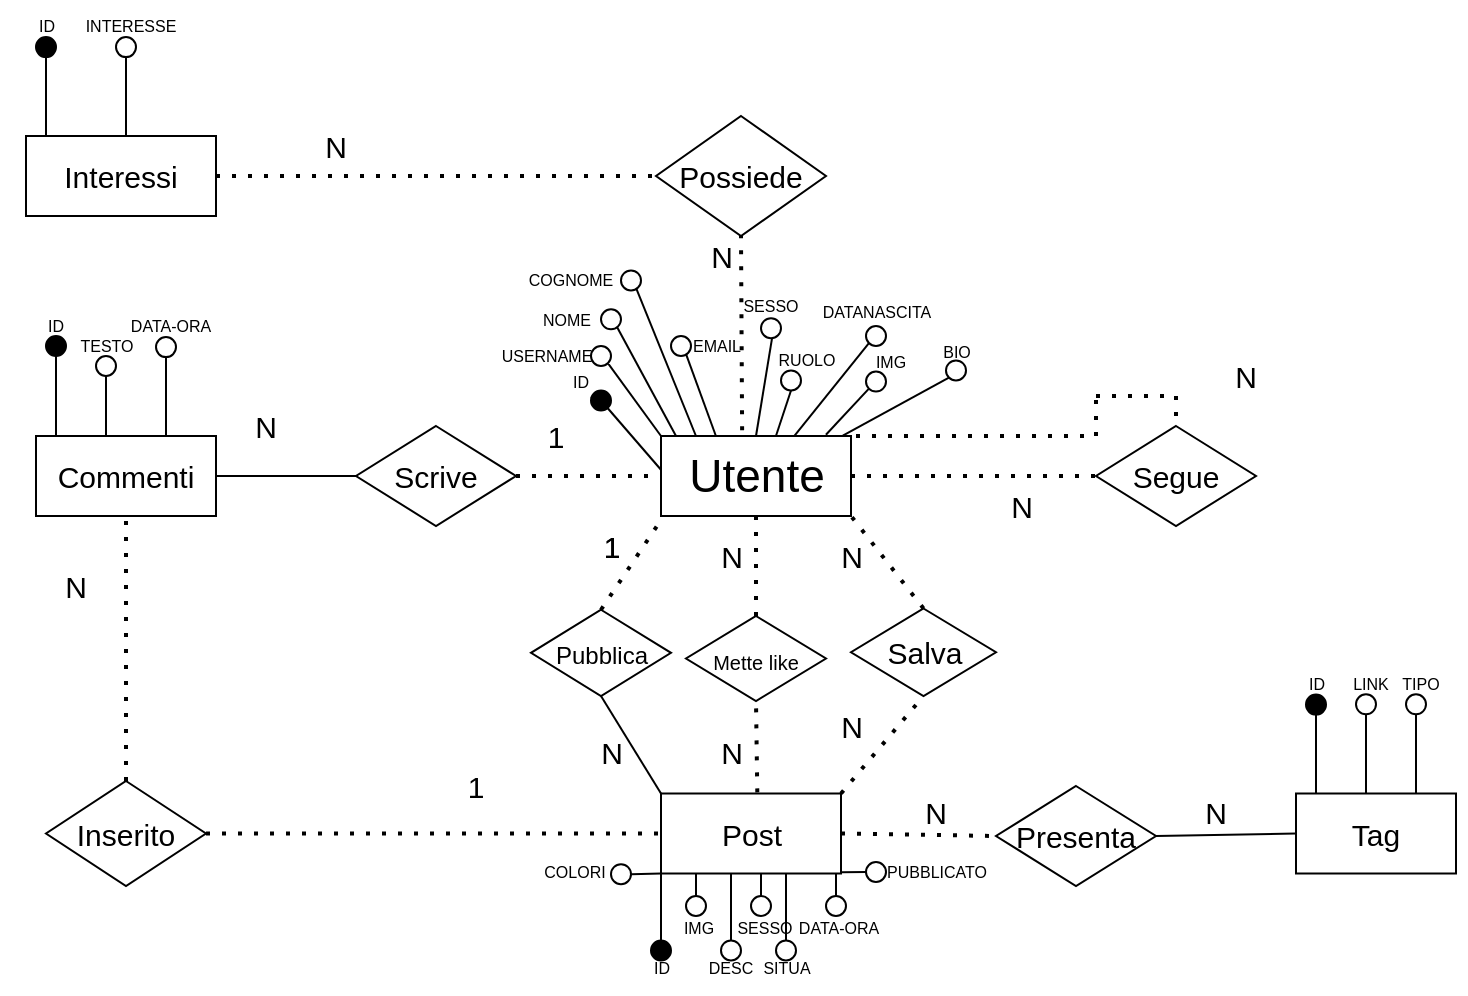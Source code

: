 <mxfile version="16.6.3" type="github">
  <diagram id="R2lEEEUBdFMjLlhIrx00" name="Page-1">
    <mxGraphModel dx="1185" dy="614" grid="1" gridSize="10" guides="1" tooltips="1" connect="1" arrows="1" fold="1" page="1" pageScale="1" pageWidth="850" pageHeight="1100" math="0" shadow="0" extFonts="Permanent Marker^https://fonts.googleapis.com/css?family=Permanent+Marker">
      <root>
        <mxCell id="0" />
        <mxCell id="1" parent="0" />
        <mxCell id="-ZdQK04RKXneTx7uQEHR-1" value="&lt;font style=&quot;font-size: 23px&quot;&gt;Utente&lt;/font&gt;" style="rounded=0;whiteSpace=wrap;html=1;" parent="1" vertex="1">
          <mxGeometry x="392.5" y="310" width="95" height="40" as="geometry" />
        </mxCell>
        <mxCell id="-ZdQK04RKXneTx7uQEHR-3" value="Post" style="rounded=0;whiteSpace=wrap;html=1;fontSize=15;" parent="1" vertex="1">
          <mxGeometry x="392.5" y="488.75" width="90" height="40" as="geometry" />
        </mxCell>
        <mxCell id="-ZdQK04RKXneTx7uQEHR-4" value="Tag" style="rounded=0;whiteSpace=wrap;html=1;fontSize=15;" parent="1" vertex="1">
          <mxGeometry x="710" y="488.75" width="80" height="40" as="geometry" />
        </mxCell>
        <mxCell id="-ZdQK04RKXneTx7uQEHR-5" value="Presenta" style="rhombus;whiteSpace=wrap;html=1;fontSize=15;" parent="1" vertex="1">
          <mxGeometry x="560" y="485" width="80" height="50" as="geometry" />
        </mxCell>
        <mxCell id="-ZdQK04RKXneTx7uQEHR-6" value="Segue" style="rhombus;whiteSpace=wrap;html=1;fontSize=15;" parent="1" vertex="1">
          <mxGeometry x="610" y="305" width="80" height="50" as="geometry" />
        </mxCell>
        <mxCell id="-ZdQK04RKXneTx7uQEHR-8" value="Inserito" style="rhombus;whiteSpace=wrap;html=1;fontSize=15;" parent="1" vertex="1">
          <mxGeometry x="85" y="482.5" width="80" height="52.5" as="geometry" />
        </mxCell>
        <mxCell id="-ZdQK04RKXneTx7uQEHR-9" value="Commenti" style="rounded=0;whiteSpace=wrap;html=1;fontSize=15;" parent="1" vertex="1">
          <mxGeometry x="80" y="310" width="90" height="40" as="geometry" />
        </mxCell>
        <mxCell id="-ZdQK04RKXneTx7uQEHR-10" value="Scrive" style="rhombus;whiteSpace=wrap;html=1;fontSize=15;" parent="1" vertex="1">
          <mxGeometry x="240" y="305" width="80" height="50" as="geometry" />
        </mxCell>
        <mxCell id="-ZdQK04RKXneTx7uQEHR-11" value="Interessi" style="rounded=0;whiteSpace=wrap;html=1;fontSize=15;" parent="1" vertex="1">
          <mxGeometry x="75" y="160" width="95" height="40" as="geometry" />
        </mxCell>
        <mxCell id="-ZdQK04RKXneTx7uQEHR-12" value="Possiede" style="rhombus;whiteSpace=wrap;html=1;fontSize=15;" parent="1" vertex="1">
          <mxGeometry x="390" y="150" width="85" height="60" as="geometry" />
        </mxCell>
        <mxCell id="-ZdQK04RKXneTx7uQEHR-14" value="" style="endArrow=none;dashed=1;html=1;dashPattern=1 3;strokeWidth=2;rounded=0;fontSize=15;entryX=0.5;entryY=1;entryDx=0;entryDy=0;exitX=0.427;exitY=-0.071;exitDx=0;exitDy=0;exitPerimeter=0;" parent="1" source="-ZdQK04RKXneTx7uQEHR-1" target="-ZdQK04RKXneTx7uQEHR-12" edge="1">
          <mxGeometry width="50" height="50" relative="1" as="geometry">
            <mxPoint x="410" y="280" as="sourcePoint" />
            <mxPoint x="460" y="230" as="targetPoint" />
          </mxGeometry>
        </mxCell>
        <mxCell id="-ZdQK04RKXneTx7uQEHR-15" value="" style="endArrow=none;dashed=1;html=1;dashPattern=1 3;strokeWidth=2;rounded=0;fontSize=15;entryX=0;entryY=0.5;entryDx=0;entryDy=0;exitX=1;exitY=0.5;exitDx=0;exitDy=0;" parent="1" source="-ZdQK04RKXneTx7uQEHR-11" target="-ZdQK04RKXneTx7uQEHR-12" edge="1">
          <mxGeometry width="50" height="50" relative="1" as="geometry">
            <mxPoint x="190" y="210" as="sourcePoint" />
            <mxPoint x="240" y="160" as="targetPoint" />
          </mxGeometry>
        </mxCell>
        <mxCell id="-ZdQK04RKXneTx7uQEHR-16" value="" style="endArrow=none;dashed=1;html=1;dashPattern=1 3;strokeWidth=2;rounded=0;fontSize=15;exitX=1;exitY=0.5;exitDx=0;exitDy=0;entryX=0;entryY=0.5;entryDx=0;entryDy=0;" parent="1" source="-ZdQK04RKXneTx7uQEHR-10" target="-ZdQK04RKXneTx7uQEHR-1" edge="1">
          <mxGeometry width="50" height="50" relative="1" as="geometry">
            <mxPoint x="340" y="360" as="sourcePoint" />
            <mxPoint x="390" y="310" as="targetPoint" />
          </mxGeometry>
        </mxCell>
        <mxCell id="-ZdQK04RKXneTx7uQEHR-17" value="" style="endArrow=none;dashed=1;html=1;dashPattern=1 3;strokeWidth=2;rounded=0;fontSize=15;entryX=0.5;entryY=1;entryDx=0;entryDy=0;exitX=0.5;exitY=0;exitDx=0;exitDy=0;" parent="1" source="-ZdQK04RKXneTx7uQEHR-8" target="-ZdQK04RKXneTx7uQEHR-9" edge="1">
          <mxGeometry width="50" height="50" relative="1" as="geometry">
            <mxPoint x="110" y="390" as="sourcePoint" />
            <mxPoint x="160" y="340" as="targetPoint" />
          </mxGeometry>
        </mxCell>
        <mxCell id="-ZdQK04RKXneTx7uQEHR-18" value="" style="endArrow=none;dashed=1;html=1;dashPattern=1 3;strokeWidth=2;rounded=0;fontSize=15;exitX=1;exitY=0.5;exitDx=0;exitDy=0;entryX=0;entryY=0.5;entryDx=0;entryDy=0;" parent="1" source="-ZdQK04RKXneTx7uQEHR-8" target="-ZdQK04RKXneTx7uQEHR-3" edge="1">
          <mxGeometry width="50" height="50" relative="1" as="geometry">
            <mxPoint x="190" y="540" as="sourcePoint" />
            <mxPoint x="240" y="490" as="targetPoint" />
          </mxGeometry>
        </mxCell>
        <mxCell id="-ZdQK04RKXneTx7uQEHR-19" value="" style="endArrow=none;dashed=1;html=1;dashPattern=1 3;strokeWidth=2;rounded=0;fontSize=15;exitX=1;exitY=0.5;exitDx=0;exitDy=0;entryX=0;entryY=0.5;entryDx=0;entryDy=0;" parent="1" source="-ZdQK04RKXneTx7uQEHR-3" target="-ZdQK04RKXneTx7uQEHR-5" edge="1">
          <mxGeometry width="50" height="50" relative="1" as="geometry">
            <mxPoint x="490" y="540" as="sourcePoint" />
            <mxPoint x="540" y="490" as="targetPoint" />
          </mxGeometry>
        </mxCell>
        <mxCell id="-ZdQK04RKXneTx7uQEHR-20" value="" style="endArrow=none;dashed=1;html=1;dashPattern=1 3;strokeWidth=2;rounded=0;fontSize=15;exitX=1;exitY=0.5;exitDx=0;exitDy=0;entryX=0;entryY=0.5;entryDx=0;entryDy=0;" parent="1" source="-ZdQK04RKXneTx7uQEHR-1" target="-ZdQK04RKXneTx7uQEHR-6" edge="1">
          <mxGeometry width="50" height="50" relative="1" as="geometry">
            <mxPoint x="480" y="370" as="sourcePoint" />
            <mxPoint x="530" y="320" as="targetPoint" />
          </mxGeometry>
        </mxCell>
        <mxCell id="-ZdQK04RKXneTx7uQEHR-21" value="" style="endArrow=none;dashed=1;html=1;dashPattern=1 3;strokeWidth=2;rounded=0;fontSize=15;entryX=0.5;entryY=0;entryDx=0;entryDy=0;" parent="1" target="-ZdQK04RKXneTx7uQEHR-6" edge="1">
          <mxGeometry width="50" height="50" relative="1" as="geometry">
            <mxPoint x="650" y="290" as="sourcePoint" />
            <mxPoint x="610" y="270" as="targetPoint" />
          </mxGeometry>
        </mxCell>
        <mxCell id="-ZdQK04RKXneTx7uQEHR-24" value="" style="endArrow=none;html=1;rounded=0;fontSize=15;exitX=1;exitY=0.5;exitDx=0;exitDy=0;entryX=0;entryY=0.5;entryDx=0;entryDy=0;" parent="1" source="-ZdQK04RKXneTx7uQEHR-5" target="-ZdQK04RKXneTx7uQEHR-4" edge="1">
          <mxGeometry width="50" height="50" relative="1" as="geometry">
            <mxPoint x="660" y="540" as="sourcePoint" />
            <mxPoint x="710" y="490" as="targetPoint" />
          </mxGeometry>
        </mxCell>
        <mxCell id="-ZdQK04RKXneTx7uQEHR-25" value="" style="endArrow=none;html=1;rounded=0;fontSize=15;exitX=1;exitY=0.5;exitDx=0;exitDy=0;entryX=0;entryY=0.5;entryDx=0;entryDy=0;" parent="1" source="-ZdQK04RKXneTx7uQEHR-9" target="-ZdQK04RKXneTx7uQEHR-10" edge="1">
          <mxGeometry width="50" height="50" relative="1" as="geometry">
            <mxPoint x="180" y="350" as="sourcePoint" />
            <mxPoint x="230" y="300" as="targetPoint" />
          </mxGeometry>
        </mxCell>
        <mxCell id="-ZdQK04RKXneTx7uQEHR-26" value="" style="endArrow=none;html=1;rounded=0;fontSize=15;entryX=0.5;entryY=1;entryDx=0;entryDy=0;exitX=0;exitY=0;exitDx=0;exitDy=0;" parent="1" source="-ZdQK04RKXneTx7uQEHR-3" target="-ZdQK04RKXneTx7uQEHR-60" edge="1">
          <mxGeometry width="50" height="50" relative="1" as="geometry">
            <mxPoint x="400" y="485" as="sourcePoint" />
            <mxPoint x="363.75" y="435" as="targetPoint" />
          </mxGeometry>
        </mxCell>
        <mxCell id="-ZdQK04RKXneTx7uQEHR-27" value="" style="endArrow=none;dashed=1;html=1;dashPattern=1 3;strokeWidth=2;rounded=0;fontSize=15;entryX=0.933;entryY=0.019;entryDx=0;entryDy=0;exitX=0.5;exitY=0;exitDx=0;exitDy=0;entryPerimeter=0;" parent="1" source="-ZdQK04RKXneTx7uQEHR-60" target="-ZdQK04RKXneTx7uQEHR-43" edge="1">
          <mxGeometry width="50" height="50" relative="1" as="geometry">
            <mxPoint x="363.75" y="400" as="sourcePoint" />
            <mxPoint x="400" y="345" as="targetPoint" />
          </mxGeometry>
        </mxCell>
        <mxCell id="-ZdQK04RKXneTx7uQEHR-29" value="N" style="text;html=1;strokeColor=none;fillColor=none;align=center;verticalAlign=middle;whiteSpace=wrap;rounded=0;fontSize=15;" parent="1" vertex="1">
          <mxGeometry x="640" y="482.5" width="60" height="30" as="geometry" />
        </mxCell>
        <mxCell id="-ZdQK04RKXneTx7uQEHR-30" value="N" style="text;html=1;strokeColor=none;fillColor=none;align=center;verticalAlign=middle;whiteSpace=wrap;rounded=0;fontSize=15;" parent="1" vertex="1">
          <mxGeometry x="500" y="482.5" width="60" height="30" as="geometry" />
        </mxCell>
        <mxCell id="-ZdQK04RKXneTx7uQEHR-31" value="N" style="text;html=1;strokeColor=none;fillColor=none;align=center;verticalAlign=middle;whiteSpace=wrap;rounded=0;fontSize=15;" parent="1" vertex="1">
          <mxGeometry x="70" y="370" width="60" height="30" as="geometry" />
        </mxCell>
        <mxCell id="-ZdQK04RKXneTx7uQEHR-32" value="N" style="text;html=1;strokeColor=none;fillColor=none;align=center;verticalAlign=middle;whiteSpace=wrap;rounded=0;fontSize=15;" parent="1" vertex="1">
          <mxGeometry x="165" y="290" width="60" height="30" as="geometry" />
        </mxCell>
        <mxCell id="-ZdQK04RKXneTx7uQEHR-33" value="N" style="text;html=1;strokeColor=none;fillColor=none;align=center;verticalAlign=middle;whiteSpace=wrap;rounded=0;fontSize=15;" parent="1" vertex="1">
          <mxGeometry x="670" y="270" width="30" height="20" as="geometry" />
        </mxCell>
        <mxCell id="-ZdQK04RKXneTx7uQEHR-34" value="N" style="text;html=1;strokeColor=none;fillColor=none;align=center;verticalAlign=middle;whiteSpace=wrap;rounded=0;fontSize=15;" parent="1" vertex="1">
          <mxGeometry x="542.5" y="330" width="60" height="30" as="geometry" />
        </mxCell>
        <mxCell id="-ZdQK04RKXneTx7uQEHR-35" value="N" style="text;html=1;strokeColor=none;fillColor=none;align=center;verticalAlign=middle;whiteSpace=wrap;rounded=0;fontSize=15;" parent="1" vertex="1">
          <mxGeometry x="200" y="150" width="60" height="30" as="geometry" />
        </mxCell>
        <mxCell id="mq_uLxNyH3rLChRBQ6Im-99" value="" style="edgeStyle=orthogonalEdgeStyle;rounded=0;orthogonalLoop=1;jettySize=auto;html=1;fontSize=8;strokeColor=#FFFFFF;" edge="1" parent="1" source="-ZdQK04RKXneTx7uQEHR-36" target="mq_uLxNyH3rLChRBQ6Im-96">
          <mxGeometry relative="1" as="geometry" />
        </mxCell>
        <mxCell id="-ZdQK04RKXneTx7uQEHR-36" value="N" style="text;html=1;strokeColor=none;fillColor=none;align=center;verticalAlign=middle;whiteSpace=wrap;rounded=0;fontSize=15;" parent="1" vertex="1">
          <mxGeometry x="407.5" y="210" width="30" height="20" as="geometry" />
        </mxCell>
        <mxCell id="-ZdQK04RKXneTx7uQEHR-37" value="1" style="text;html=1;strokeColor=none;fillColor=none;align=center;verticalAlign=middle;whiteSpace=wrap;rounded=0;fontSize=15;" parent="1" vertex="1">
          <mxGeometry x="330" y="300" width="20" height="20" as="geometry" />
        </mxCell>
        <mxCell id="-ZdQK04RKXneTx7uQEHR-38" value="1" style="text;html=1;strokeColor=none;fillColor=none;align=center;verticalAlign=middle;whiteSpace=wrap;rounded=0;fontSize=15;" parent="1" vertex="1">
          <mxGeometry x="270" y="470" width="60" height="30" as="geometry" />
        </mxCell>
        <mxCell id="-ZdQK04RKXneTx7uQEHR-39" value="1" style="text;html=1;strokeColor=none;fillColor=none;align=center;verticalAlign=middle;whiteSpace=wrap;rounded=0;fontSize=15;" parent="1" vertex="1">
          <mxGeometry x="337.5" y="350" width="60" height="30" as="geometry" />
        </mxCell>
        <mxCell id="-ZdQK04RKXneTx7uQEHR-40" value="N" style="text;html=1;strokeColor=none;fillColor=none;align=center;verticalAlign=middle;whiteSpace=wrap;rounded=0;fontSize=15;" parent="1" vertex="1">
          <mxGeometry x="337.5" y="452.5" width="60" height="30" as="geometry" />
        </mxCell>
        <mxCell id="-ZdQK04RKXneTx7uQEHR-43" value="1" style="text;html=1;strokeColor=none;fillColor=none;align=center;verticalAlign=middle;whiteSpace=wrap;rounded=0;fontSize=15;" parent="1" vertex="1">
          <mxGeometry x="337.5" y="350" width="60" height="30" as="geometry" />
        </mxCell>
        <mxCell id="-ZdQK04RKXneTx7uQEHR-46" value="" style="endArrow=none;dashed=1;html=1;dashPattern=1 3;strokeWidth=2;rounded=0;fontSize=9;exitX=0.5;exitY=0;exitDx=0;exitDy=0;" parent="1" source="-ZdQK04RKXneTx7uQEHR-57" edge="1">
          <mxGeometry width="50" height="50" relative="1" as="geometry">
            <mxPoint x="438.125" y="400" as="sourcePoint" />
            <mxPoint x="440" y="350" as="targetPoint" />
          </mxGeometry>
        </mxCell>
        <mxCell id="-ZdQK04RKXneTx7uQEHR-49" value="" style="endArrow=none;dashed=1;html=1;dashPattern=1 3;strokeWidth=2;rounded=0;fontSize=9;entryX=1;entryY=1;entryDx=0;entryDy=0;exitX=0.5;exitY=0;exitDx=0;exitDy=0;" parent="1" source="-ZdQK04RKXneTx7uQEHR-58" target="-ZdQK04RKXneTx7uQEHR-1" edge="1">
          <mxGeometry width="50" height="50" relative="1" as="geometry">
            <mxPoint x="521.25" y="400" as="sourcePoint" />
            <mxPoint x="540" y="350" as="targetPoint" />
          </mxGeometry>
        </mxCell>
        <mxCell id="-ZdQK04RKXneTx7uQEHR-51" value="" style="endArrow=none;dashed=1;html=1;dashPattern=1 3;strokeWidth=2;rounded=0;fontSize=9;entryX=0.5;entryY=1;entryDx=0;entryDy=0;exitX=0.535;exitY=-0.014;exitDx=0;exitDy=0;exitPerimeter=0;" parent="1" source="-ZdQK04RKXneTx7uQEHR-3" target="-ZdQK04RKXneTx7uQEHR-57" edge="1">
          <mxGeometry width="50" height="50" relative="1" as="geometry">
            <mxPoint x="410" y="490" as="sourcePoint" />
            <mxPoint x="438.125" y="435" as="targetPoint" />
          </mxGeometry>
        </mxCell>
        <mxCell id="-ZdQK04RKXneTx7uQEHR-52" value="" style="endArrow=none;dashed=1;html=1;dashPattern=1 3;strokeWidth=2;rounded=0;fontSize=9;entryX=0.5;entryY=1;entryDx=0;entryDy=0;exitX=1;exitY=0;exitDx=0;exitDy=0;" parent="1" source="-ZdQK04RKXneTx7uQEHR-3" target="-ZdQK04RKXneTx7uQEHR-58" edge="1">
          <mxGeometry width="50" height="50" relative="1" as="geometry">
            <mxPoint x="490" y="490" as="sourcePoint" />
            <mxPoint x="521.25" y="435" as="targetPoint" />
          </mxGeometry>
        </mxCell>
        <mxCell id="-ZdQK04RKXneTx7uQEHR-53" value="N" style="text;html=1;strokeColor=none;fillColor=none;align=center;verticalAlign=middle;whiteSpace=wrap;rounded=0;fontSize=15;" parent="1" vertex="1">
          <mxGeometry x="397.5" y="452.5" width="60" height="30" as="geometry" />
        </mxCell>
        <mxCell id="-ZdQK04RKXneTx7uQEHR-54" value="N" style="text;html=1;strokeColor=none;fillColor=none;align=center;verticalAlign=middle;whiteSpace=wrap;rounded=0;fontSize=15;" parent="1" vertex="1">
          <mxGeometry x="457.5" y="440" width="60" height="30" as="geometry" />
        </mxCell>
        <mxCell id="-ZdQK04RKXneTx7uQEHR-55" value="N" style="text;html=1;strokeColor=none;fillColor=none;align=center;verticalAlign=middle;whiteSpace=wrap;rounded=0;fontSize=15;" parent="1" vertex="1">
          <mxGeometry x="397.5" y="355" width="60" height="30" as="geometry" />
        </mxCell>
        <mxCell id="-ZdQK04RKXneTx7uQEHR-56" value="N" style="text;html=1;strokeColor=none;fillColor=none;align=center;verticalAlign=middle;whiteSpace=wrap;rounded=0;fontSize=15;" parent="1" vertex="1">
          <mxGeometry x="457.5" y="355" width="60" height="30" as="geometry" />
        </mxCell>
        <mxCell id="-ZdQK04RKXneTx7uQEHR-57" value="&lt;font style=&quot;font-size: 10px&quot;&gt;Mette like&lt;/font&gt;" style="rhombus;whiteSpace=wrap;html=1;fontSize=15;" parent="1" vertex="1">
          <mxGeometry x="405" y="400" width="70" height="42.5" as="geometry" />
        </mxCell>
        <mxCell id="-ZdQK04RKXneTx7uQEHR-58" value="Salva" style="rhombus;whiteSpace=wrap;html=1;fontSize=15;" parent="1" vertex="1">
          <mxGeometry x="487.5" y="396.25" width="72.5" height="43.75" as="geometry" />
        </mxCell>
        <mxCell id="-ZdQK04RKXneTx7uQEHR-60" value="&lt;font style=&quot;font-size: 12px&quot;&gt;Pubblica&lt;/font&gt;" style="rhombus;whiteSpace=wrap;html=1;fontSize=15;" parent="1" vertex="1">
          <mxGeometry x="327.5" y="396.87" width="70" height="43.13" as="geometry" />
        </mxCell>
        <mxCell id="mq_uLxNyH3rLChRBQ6Im-3" value="" style="endArrow=none;html=1;rounded=0;exitX=0.111;exitY=-0.014;exitDx=0;exitDy=0;exitPerimeter=0;entryX=0.5;entryY=1;entryDx=0;entryDy=0;" edge="1" parent="1" source="-ZdQK04RKXneTx7uQEHR-9" target="mq_uLxNyH3rLChRBQ6Im-5">
          <mxGeometry width="50" height="50" relative="1" as="geometry">
            <mxPoint x="80" y="320" as="sourcePoint" />
            <mxPoint x="92" y="270" as="targetPoint" />
          </mxGeometry>
        </mxCell>
        <mxCell id="mq_uLxNyH3rLChRBQ6Im-5" value="" style="ellipse;whiteSpace=wrap;html=1;aspect=fixed;fillColor=#000000;" vertex="1" parent="1">
          <mxGeometry x="85" y="260" width="10" height="10" as="geometry" />
        </mxCell>
        <mxCell id="mq_uLxNyH3rLChRBQ6Im-6" value="ID" style="text;html=1;strokeColor=none;fillColor=none;align=center;verticalAlign=middle;whiteSpace=wrap;rounded=0;fontSize=8;" vertex="1" parent="1">
          <mxGeometry x="75" y="245" width="30" height="20" as="geometry" />
        </mxCell>
        <mxCell id="mq_uLxNyH3rLChRBQ6Im-9" value="" style="endArrow=none;html=1;rounded=0;exitX=0.111;exitY=-0.014;exitDx=0;exitDy=0;exitPerimeter=0;" edge="1" parent="1">
          <mxGeometry width="50" height="50" relative="1" as="geometry">
            <mxPoint x="114.99" y="310.0" as="sourcePoint" />
            <mxPoint x="115" y="280" as="targetPoint" />
          </mxGeometry>
        </mxCell>
        <mxCell id="mq_uLxNyH3rLChRBQ6Im-11" value="TESTO" style="text;html=1;strokeColor=none;fillColor=none;align=center;verticalAlign=middle;whiteSpace=wrap;rounded=0;fontSize=8;" vertex="1" parent="1">
          <mxGeometry x="92.5" y="252.78" width="45" height="24.44" as="geometry" />
        </mxCell>
        <mxCell id="mq_uLxNyH3rLChRBQ6Im-12" value="" style="endArrow=none;html=1;rounded=0;exitX=0.111;exitY=-0.014;exitDx=0;exitDy=0;exitPerimeter=0;entryX=0.5;entryY=1;entryDx=0;entryDy=0;" edge="1" parent="1" target="mq_uLxNyH3rLChRBQ6Im-13">
          <mxGeometry width="50" height="50" relative="1" as="geometry">
            <mxPoint x="144.99" y="310.0" as="sourcePoint" />
            <mxPoint x="147" y="270.56" as="targetPoint" />
          </mxGeometry>
        </mxCell>
        <mxCell id="mq_uLxNyH3rLChRBQ6Im-13" value="" style="ellipse;whiteSpace=wrap;html=1;aspect=fixed;fillColor=#FFFFFF;" vertex="1" parent="1">
          <mxGeometry x="140" y="260.56" width="10" height="10" as="geometry" />
        </mxCell>
        <mxCell id="mq_uLxNyH3rLChRBQ6Im-14" value="DATA-ORA" style="text;html=1;strokeColor=none;fillColor=none;align=center;verticalAlign=middle;whiteSpace=wrap;rounded=0;fontSize=8;" vertex="1" parent="1">
          <mxGeometry x="125" y="242.78" width="45" height="24.44" as="geometry" />
        </mxCell>
        <mxCell id="mq_uLxNyH3rLChRBQ6Im-16" value="" style="ellipse;whiteSpace=wrap;html=1;aspect=fixed;fillColor=#FFFFFF;" vertex="1" parent="1">
          <mxGeometry x="110" y="270" width="10" height="10" as="geometry" />
        </mxCell>
        <mxCell id="mq_uLxNyH3rLChRBQ6Im-20" value="" style="endArrow=none;html=1;rounded=0;exitX=0.111;exitY=-0.014;exitDx=0;exitDy=0;exitPerimeter=0;entryX=0.5;entryY=1;entryDx=0;entryDy=0;" edge="1" parent="1" target="mq_uLxNyH3rLChRBQ6Im-21">
          <mxGeometry width="50" height="50" relative="1" as="geometry">
            <mxPoint x="84.99" y="160.0" as="sourcePoint" />
            <mxPoint x="87" y="120.56" as="targetPoint" />
          </mxGeometry>
        </mxCell>
        <mxCell id="mq_uLxNyH3rLChRBQ6Im-21" value="" style="ellipse;whiteSpace=wrap;html=1;aspect=fixed;fillColor=#000000;" vertex="1" parent="1">
          <mxGeometry x="80" y="110.56" width="10" height="10" as="geometry" />
        </mxCell>
        <mxCell id="mq_uLxNyH3rLChRBQ6Im-22" value="ID" style="text;html=1;strokeColor=none;fillColor=none;align=center;verticalAlign=middle;whiteSpace=wrap;rounded=0;fontSize=8;" vertex="1" parent="1">
          <mxGeometry x="62.5" y="92.78" width="45" height="24.44" as="geometry" />
        </mxCell>
        <mxCell id="mq_uLxNyH3rLChRBQ6Im-23" value="" style="endArrow=none;html=1;rounded=0;exitX=0.111;exitY=-0.014;exitDx=0;exitDy=0;exitPerimeter=0;entryX=0.5;entryY=1;entryDx=0;entryDy=0;" edge="1" parent="1" target="mq_uLxNyH3rLChRBQ6Im-24">
          <mxGeometry width="50" height="50" relative="1" as="geometry">
            <mxPoint x="124.99" y="160.0" as="sourcePoint" />
            <mxPoint x="127" y="120.56" as="targetPoint" />
          </mxGeometry>
        </mxCell>
        <mxCell id="mq_uLxNyH3rLChRBQ6Im-24" value="" style="ellipse;whiteSpace=wrap;html=1;aspect=fixed;fillColor=#FFFFFF;" vertex="1" parent="1">
          <mxGeometry x="120" y="110.56" width="10" height="10" as="geometry" />
        </mxCell>
        <mxCell id="mq_uLxNyH3rLChRBQ6Im-25" value="INTERESSE" style="text;html=1;strokeColor=none;fillColor=none;align=center;verticalAlign=middle;whiteSpace=wrap;rounded=0;fontSize=8;" vertex="1" parent="1">
          <mxGeometry x="105" y="92.78" width="45" height="24.44" as="geometry" />
        </mxCell>
        <mxCell id="mq_uLxNyH3rLChRBQ6Im-29" value="" style="endArrow=none;html=1;rounded=0;exitX=0.111;exitY=-0.014;exitDx=0;exitDy=0;exitPerimeter=0;entryX=0.5;entryY=1;entryDx=0;entryDy=0;" edge="1" parent="1" target="mq_uLxNyH3rLChRBQ6Im-30">
          <mxGeometry width="50" height="50" relative="1" as="geometry">
            <mxPoint x="719.99" y="488.75" as="sourcePoint" />
            <mxPoint x="722" y="449.31" as="targetPoint" />
          </mxGeometry>
        </mxCell>
        <mxCell id="mq_uLxNyH3rLChRBQ6Im-30" value="" style="ellipse;whiteSpace=wrap;html=1;aspect=fixed;fillColor=#000000;" vertex="1" parent="1">
          <mxGeometry x="715" y="439.31" width="10" height="10" as="geometry" />
        </mxCell>
        <mxCell id="mq_uLxNyH3rLChRBQ6Im-31" value="ID" style="text;html=1;strokeColor=none;fillColor=none;align=center;verticalAlign=middle;whiteSpace=wrap;rounded=0;fontSize=8;" vertex="1" parent="1">
          <mxGeometry x="697.5" y="421.53" width="45" height="24.44" as="geometry" />
        </mxCell>
        <mxCell id="mq_uLxNyH3rLChRBQ6Im-32" value="" style="endArrow=none;html=1;rounded=0;exitX=0.111;exitY=-0.014;exitDx=0;exitDy=0;exitPerimeter=0;entryX=0.5;entryY=1;entryDx=0;entryDy=0;" edge="1" parent="1" target="mq_uLxNyH3rLChRBQ6Im-33">
          <mxGeometry width="50" height="50" relative="1" as="geometry">
            <mxPoint x="744.99" y="488.61" as="sourcePoint" />
            <mxPoint x="747" y="449.17" as="targetPoint" />
          </mxGeometry>
        </mxCell>
        <mxCell id="mq_uLxNyH3rLChRBQ6Im-33" value="" style="ellipse;whiteSpace=wrap;html=1;aspect=fixed;fillColor=#FFFFFF;" vertex="1" parent="1">
          <mxGeometry x="740" y="439.17" width="10" height="10" as="geometry" />
        </mxCell>
        <mxCell id="mq_uLxNyH3rLChRBQ6Im-34" value="LINK" style="text;html=1;strokeColor=none;fillColor=none;align=center;verticalAlign=middle;whiteSpace=wrap;rounded=0;fontSize=8;" vertex="1" parent="1">
          <mxGeometry x="725" y="421.39" width="45" height="24.44" as="geometry" />
        </mxCell>
        <mxCell id="mq_uLxNyH3rLChRBQ6Im-35" value="" style="endArrow=none;html=1;rounded=0;exitX=0.111;exitY=-0.014;exitDx=0;exitDy=0;exitPerimeter=0;entryX=0.5;entryY=1;entryDx=0;entryDy=0;" edge="1" parent="1" target="mq_uLxNyH3rLChRBQ6Im-36">
          <mxGeometry width="50" height="50" relative="1" as="geometry">
            <mxPoint x="769.99" y="488.61" as="sourcePoint" />
            <mxPoint x="772" y="449.17" as="targetPoint" />
          </mxGeometry>
        </mxCell>
        <mxCell id="mq_uLxNyH3rLChRBQ6Im-36" value="" style="ellipse;whiteSpace=wrap;html=1;aspect=fixed;fillColor=#FFFFFF;" vertex="1" parent="1">
          <mxGeometry x="765" y="439.17" width="10" height="10" as="geometry" />
        </mxCell>
        <mxCell id="mq_uLxNyH3rLChRBQ6Im-37" value="TIPO" style="text;html=1;strokeColor=none;fillColor=none;align=center;verticalAlign=middle;whiteSpace=wrap;rounded=0;fontSize=8;" vertex="1" parent="1">
          <mxGeometry x="750" y="421.39" width="45" height="24.44" as="geometry" />
        </mxCell>
        <mxCell id="mq_uLxNyH3rLChRBQ6Im-38" value="" style="endArrow=none;html=1;rounded=0;exitX=0.111;exitY=-0.014;exitDx=0;exitDy=0;exitPerimeter=0;entryX=0.5;entryY=1;entryDx=0;entryDy=0;" edge="1" parent="1">
          <mxGeometry width="50" height="50" relative="1" as="geometry">
            <mxPoint x="392.49" y="568.19" as="sourcePoint" />
            <mxPoint x="392.5" y="528.75" as="targetPoint" />
          </mxGeometry>
        </mxCell>
        <mxCell id="mq_uLxNyH3rLChRBQ6Im-40" value="ID" style="text;html=1;strokeColor=none;fillColor=none;align=center;verticalAlign=middle;whiteSpace=wrap;rounded=0;fontSize=8;" vertex="1" parent="1">
          <mxGeometry x="367.5" y="572.22" width="50" height="7.78" as="geometry" />
        </mxCell>
        <mxCell id="mq_uLxNyH3rLChRBQ6Im-41" value="" style="ellipse;whiteSpace=wrap;html=1;aspect=fixed;fillColor=#000000;" vertex="1" parent="1">
          <mxGeometry x="387.5" y="562.22" width="10" height="10" as="geometry" />
        </mxCell>
        <mxCell id="mq_uLxNyH3rLChRBQ6Im-48" value="" style="endArrow=none;html=1;rounded=0;entryX=0.5;entryY=1;entryDx=0;entryDy=0;" edge="1" parent="1">
          <mxGeometry width="50" height="50" relative="1" as="geometry">
            <mxPoint x="410" y="540" as="sourcePoint" />
            <mxPoint x="410" y="528.75" as="targetPoint" />
          </mxGeometry>
        </mxCell>
        <mxCell id="mq_uLxNyH3rLChRBQ6Im-49" value="IMG" style="text;html=1;strokeColor=none;fillColor=none;align=center;verticalAlign=middle;whiteSpace=wrap;rounded=0;fontSize=8;" vertex="1" parent="1">
          <mxGeometry x="390" y="550" width="42.5" height="12.22" as="geometry" />
        </mxCell>
        <mxCell id="mq_uLxNyH3rLChRBQ6Im-50" value="" style="ellipse;whiteSpace=wrap;html=1;aspect=fixed;fillColor=#FFFFFF;" vertex="1" parent="1">
          <mxGeometry x="405" y="540" width="10" height="10" as="geometry" />
        </mxCell>
        <mxCell id="mq_uLxNyH3rLChRBQ6Im-51" value="" style="endArrow=none;html=1;rounded=0;exitX=0.111;exitY=-0.014;exitDx=0;exitDy=0;exitPerimeter=0;entryX=0.5;entryY=1;entryDx=0;entryDy=0;" edge="1" parent="1">
          <mxGeometry width="50" height="50" relative="1" as="geometry">
            <mxPoint x="427.49" y="568.19" as="sourcePoint" />
            <mxPoint x="427.5" y="528.75" as="targetPoint" />
          </mxGeometry>
        </mxCell>
        <mxCell id="mq_uLxNyH3rLChRBQ6Im-52" value="DESC" style="text;html=1;strokeColor=none;fillColor=none;align=center;verticalAlign=middle;whiteSpace=wrap;rounded=0;fontSize=8;" vertex="1" parent="1">
          <mxGeometry x="405" y="563.89" width="45" height="24.44" as="geometry" />
        </mxCell>
        <mxCell id="mq_uLxNyH3rLChRBQ6Im-53" value="" style="ellipse;whiteSpace=wrap;html=1;aspect=fixed;fillColor=#FFFFFF;" vertex="1" parent="1">
          <mxGeometry x="422.5" y="562.22" width="10" height="10" as="geometry" />
        </mxCell>
        <mxCell id="mq_uLxNyH3rLChRBQ6Im-62" value="" style="endArrow=none;html=1;rounded=0;entryX=0.5;entryY=1;entryDx=0;entryDy=0;" edge="1" parent="1">
          <mxGeometry width="50" height="50" relative="1" as="geometry">
            <mxPoint x="442.5" y="540" as="sourcePoint" />
            <mxPoint x="442.5" y="528.75" as="targetPoint" />
          </mxGeometry>
        </mxCell>
        <mxCell id="mq_uLxNyH3rLChRBQ6Im-63" value="SESSO" style="text;html=1;strokeColor=none;fillColor=none;align=center;verticalAlign=middle;whiteSpace=wrap;rounded=0;fontSize=8;" vertex="1" parent="1">
          <mxGeometry x="422.5" y="550" width="42.5" height="12.22" as="geometry" />
        </mxCell>
        <mxCell id="mq_uLxNyH3rLChRBQ6Im-64" value="" style="ellipse;whiteSpace=wrap;html=1;aspect=fixed;fillColor=#FFFFFF;" vertex="1" parent="1">
          <mxGeometry x="437.5" y="540" width="10" height="10" as="geometry" />
        </mxCell>
        <mxCell id="mq_uLxNyH3rLChRBQ6Im-65" value="" style="endArrow=none;html=1;rounded=0;exitX=0.111;exitY=-0.014;exitDx=0;exitDy=0;exitPerimeter=0;entryX=0.5;entryY=1;entryDx=0;entryDy=0;" edge="1" parent="1">
          <mxGeometry width="50" height="50" relative="1" as="geometry">
            <mxPoint x="454.99" y="568.19" as="sourcePoint" />
            <mxPoint x="455" y="528.75" as="targetPoint" />
          </mxGeometry>
        </mxCell>
        <mxCell id="mq_uLxNyH3rLChRBQ6Im-66" value="SITUA" style="text;html=1;strokeColor=none;fillColor=none;align=center;verticalAlign=middle;whiteSpace=wrap;rounded=0;fontSize=8;" vertex="1" parent="1">
          <mxGeometry x="432.5" y="563.89" width="45" height="24.44" as="geometry" />
        </mxCell>
        <mxCell id="mq_uLxNyH3rLChRBQ6Im-67" value="" style="ellipse;whiteSpace=wrap;html=1;aspect=fixed;fillColor=#FFFFFF;" vertex="1" parent="1">
          <mxGeometry x="450" y="562.22" width="10" height="10" as="geometry" />
        </mxCell>
        <mxCell id="mq_uLxNyH3rLChRBQ6Im-70" value="" style="endArrow=none;html=1;rounded=0;entryX=0.5;entryY=1;entryDx=0;entryDy=0;" edge="1" parent="1">
          <mxGeometry width="50" height="50" relative="1" as="geometry">
            <mxPoint x="480" y="540.0" as="sourcePoint" />
            <mxPoint x="480" y="528.75" as="targetPoint" />
          </mxGeometry>
        </mxCell>
        <mxCell id="mq_uLxNyH3rLChRBQ6Im-71" value="DATA-ORA" style="text;html=1;strokeColor=none;fillColor=none;align=center;verticalAlign=middle;whiteSpace=wrap;rounded=0;fontSize=8;" vertex="1" parent="1">
          <mxGeometry x="460" y="550" width="42.5" height="12.22" as="geometry" />
        </mxCell>
        <mxCell id="mq_uLxNyH3rLChRBQ6Im-72" value="" style="ellipse;whiteSpace=wrap;html=1;aspect=fixed;fillColor=#FFFFFF;" vertex="1" parent="1">
          <mxGeometry x="475" y="540" width="10" height="10" as="geometry" />
        </mxCell>
        <mxCell id="mq_uLxNyH3rLChRBQ6Im-75" value="" style="endArrow=none;html=1;rounded=0;entryX=0;entryY=1;entryDx=0;entryDy=0;startArrow=none;" edge="1" parent="1" source="mq_uLxNyH3rLChRBQ6Im-77" target="-ZdQK04RKXneTx7uQEHR-3">
          <mxGeometry width="50" height="50" relative="1" as="geometry">
            <mxPoint x="374" y="529" as="sourcePoint" />
            <mxPoint x="376.75" y="545.27" as="targetPoint" />
          </mxGeometry>
        </mxCell>
        <mxCell id="mq_uLxNyH3rLChRBQ6Im-76" value="COLORI" style="text;html=1;strokeColor=none;fillColor=none;align=center;verticalAlign=middle;whiteSpace=wrap;rounded=0;fontSize=8;" vertex="1" parent="1">
          <mxGeometry x="327.5" y="521.89" width="42.5" height="12.22" as="geometry" />
        </mxCell>
        <mxCell id="mq_uLxNyH3rLChRBQ6Im-77" value="" style="ellipse;whiteSpace=wrap;html=1;aspect=fixed;fillColor=#FFFFFF;" vertex="1" parent="1">
          <mxGeometry x="367.5" y="524.11" width="10" height="10" as="geometry" />
        </mxCell>
        <mxCell id="mq_uLxNyH3rLChRBQ6Im-82" value="PUBBLICATO" style="text;html=1;strokeColor=none;fillColor=none;align=center;verticalAlign=middle;whiteSpace=wrap;rounded=0;fontSize=8;" vertex="1" parent="1">
          <mxGeometry x="508.75" y="521.89" width="42.5" height="12.22" as="geometry" />
        </mxCell>
        <mxCell id="mq_uLxNyH3rLChRBQ6Im-83" value="" style="ellipse;whiteSpace=wrap;html=1;aspect=fixed;fillColor=#FFFFFF;" vertex="1" parent="1">
          <mxGeometry x="495" y="523" width="10" height="10" as="geometry" />
        </mxCell>
        <mxCell id="mq_uLxNyH3rLChRBQ6Im-85" value="" style="endArrow=none;html=1;rounded=0;entryX=0;entryY=0.5;entryDx=0;entryDy=0;startArrow=none;" edge="1" parent="1" target="mq_uLxNyH3rLChRBQ6Im-83">
          <mxGeometry width="50" height="50" relative="1" as="geometry">
            <mxPoint x="482.5" y="528.152" as="sourcePoint" />
            <mxPoint x="497.5" y="527.85" as="targetPoint" />
          </mxGeometry>
        </mxCell>
        <mxCell id="mq_uLxNyH3rLChRBQ6Im-91" value="" style="endArrow=none;html=1;rounded=0;entryX=0.001;entryY=0.425;entryDx=0;entryDy=0;entryPerimeter=0;startArrow=none;" edge="1" parent="1" source="mq_uLxNyH3rLChRBQ6Im-93" target="-ZdQK04RKXneTx7uQEHR-1">
          <mxGeometry width="50" height="50" relative="1" as="geometry">
            <mxPoint x="360" y="290" as="sourcePoint" />
            <mxPoint x="382.5" y="245.0" as="targetPoint" />
          </mxGeometry>
        </mxCell>
        <mxCell id="mq_uLxNyH3rLChRBQ6Im-92" value="ID" style="text;html=1;strokeColor=none;fillColor=none;align=center;verticalAlign=middle;whiteSpace=wrap;rounded=0;fontSize=8;" vertex="1" parent="1">
          <mxGeometry x="330" y="270.56" width="45" height="24.44" as="geometry" />
        </mxCell>
        <mxCell id="mq_uLxNyH3rLChRBQ6Im-93" value="" style="ellipse;whiteSpace=wrap;html=1;aspect=fixed;fillColor=#000000;" vertex="1" parent="1">
          <mxGeometry x="357.5" y="287.22" width="10" height="10" as="geometry" />
        </mxCell>
        <mxCell id="mq_uLxNyH3rLChRBQ6Im-94" value="" style="endArrow=none;html=1;rounded=0;entryX=-0.007;entryY=0.395;entryDx=0;entryDy=0;entryPerimeter=0;" edge="1" parent="1" target="mq_uLxNyH3rLChRBQ6Im-93">
          <mxGeometry width="50" height="50" relative="1" as="geometry">
            <mxPoint x="360" y="290" as="sourcePoint" />
            <mxPoint x="391.835" y="325.8" as="targetPoint" />
          </mxGeometry>
        </mxCell>
        <mxCell id="mq_uLxNyH3rLChRBQ6Im-95" value="" style="endArrow=none;html=1;rounded=0;exitX=0.75;exitY=0;exitDx=0;exitDy=0;entryX=0;entryY=0;entryDx=0;entryDy=0;" edge="1" parent="1" source="mq_uLxNyH3rLChRBQ6Im-92" target="-ZdQK04RKXneTx7uQEHR-1">
          <mxGeometry width="50" height="50" relative="1" as="geometry">
            <mxPoint x="364.99" y="248.75" as="sourcePoint" />
            <mxPoint x="365" y="209.31" as="targetPoint" />
          </mxGeometry>
        </mxCell>
        <mxCell id="mq_uLxNyH3rLChRBQ6Im-96" value="USERNAME" style="text;html=1;strokeColor=none;fillColor=none;align=center;verticalAlign=middle;whiteSpace=wrap;rounded=0;fontSize=8;" vertex="1" parent="1">
          <mxGeometry x="312.5" y="257.78" width="45" height="24.44" as="geometry" />
        </mxCell>
        <mxCell id="mq_uLxNyH3rLChRBQ6Im-98" style="edgeStyle=orthogonalEdgeStyle;rounded=0;orthogonalLoop=1;jettySize=auto;html=1;exitX=1;exitY=1;exitDx=0;exitDy=0;fontSize=8;strokeColor=#FFFFFF;" edge="1" parent="1" source="mq_uLxNyH3rLChRBQ6Im-97">
          <mxGeometry relative="1" as="geometry">
            <mxPoint x="368.6" y="260" as="targetPoint" />
          </mxGeometry>
        </mxCell>
        <mxCell id="mq_uLxNyH3rLChRBQ6Im-97" value="" style="ellipse;whiteSpace=wrap;html=1;aspect=fixed;fillColor=#FFFFFF;" vertex="1" parent="1">
          <mxGeometry x="357.5" y="265" width="10" height="10" as="geometry" />
        </mxCell>
        <mxCell id="mq_uLxNyH3rLChRBQ6Im-102" value="" style="endArrow=none;html=1;rounded=0;exitX=0.75;exitY=0;exitDx=0;exitDy=0;entryX=0.079;entryY=0;entryDx=0;entryDy=0;entryPerimeter=0;" edge="1" parent="1" target="-ZdQK04RKXneTx7uQEHR-1">
          <mxGeometry width="50" height="50" relative="1" as="geometry">
            <mxPoint x="368.75" y="252.23" as="sourcePoint" />
            <mxPoint x="397.5" y="291.67" as="targetPoint" />
          </mxGeometry>
        </mxCell>
        <mxCell id="mq_uLxNyH3rLChRBQ6Im-103" value="NOME" style="text;html=1;strokeColor=none;fillColor=none;align=center;verticalAlign=middle;whiteSpace=wrap;rounded=0;fontSize=8;" vertex="1" parent="1">
          <mxGeometry x="322.5" y="239.45" width="45" height="24.44" as="geometry" />
        </mxCell>
        <mxCell id="mq_uLxNyH3rLChRBQ6Im-104" value="" style="ellipse;whiteSpace=wrap;html=1;aspect=fixed;fillColor=#FFFFFF;" vertex="1" parent="1">
          <mxGeometry x="362.5" y="246.67" width="10" height="10" as="geometry" />
        </mxCell>
        <mxCell id="mq_uLxNyH3rLChRBQ6Im-106" value="" style="endArrow=none;html=1;rounded=0;exitX=0.75;exitY=0;exitDx=0;exitDy=0;entryX=0.184;entryY=0;entryDx=0;entryDy=0;entryPerimeter=0;" edge="1" parent="1" target="-ZdQK04RKXneTx7uQEHR-1">
          <mxGeometry width="50" height="50" relative="1" as="geometry">
            <mxPoint x="378.75" y="232.78" as="sourcePoint" />
            <mxPoint x="399.98" y="295" as="targetPoint" />
          </mxGeometry>
        </mxCell>
        <mxCell id="mq_uLxNyH3rLChRBQ6Im-107" value="COGNOME" style="text;html=1;strokeColor=none;fillColor=none;align=center;verticalAlign=middle;whiteSpace=wrap;rounded=0;fontSize=8;" vertex="1" parent="1">
          <mxGeometry x="325" y="220.0" width="45" height="24.44" as="geometry" />
        </mxCell>
        <mxCell id="mq_uLxNyH3rLChRBQ6Im-108" value="" style="ellipse;whiteSpace=wrap;html=1;aspect=fixed;fillColor=#FFFFFF;" vertex="1" parent="1">
          <mxGeometry x="372.5" y="227.22" width="10" height="10" as="geometry" />
        </mxCell>
        <mxCell id="mq_uLxNyH3rLChRBQ6Im-113" value="" style="endArrow=none;html=1;rounded=0;exitX=0.75;exitY=0;exitDx=0;exitDy=0;entryX=0.289;entryY=0;entryDx=0;entryDy=0;entryPerimeter=0;" edge="1" parent="1" target="-ZdQK04RKXneTx7uQEHR-1">
          <mxGeometry width="50" height="50" relative="1" as="geometry">
            <mxPoint x="403.75" y="265.56" as="sourcePoint" />
            <mxPoint x="432.5" y="305" as="targetPoint" />
          </mxGeometry>
        </mxCell>
        <mxCell id="mq_uLxNyH3rLChRBQ6Im-114" value="EMAIL" style="text;html=1;strokeColor=none;fillColor=none;align=center;verticalAlign=middle;whiteSpace=wrap;rounded=0;fontSize=8;" vertex="1" parent="1">
          <mxGeometry x="397.5" y="252.78" width="45" height="24.44" as="geometry" />
        </mxCell>
        <mxCell id="mq_uLxNyH3rLChRBQ6Im-115" value="" style="ellipse;whiteSpace=wrap;html=1;aspect=fixed;fillColor=#FFFFFF;" vertex="1" parent="1">
          <mxGeometry x="397.5" y="260" width="10" height="10" as="geometry" />
        </mxCell>
        <mxCell id="mq_uLxNyH3rLChRBQ6Im-116" value="" style="endArrow=none;html=1;rounded=0;exitX=0.75;exitY=0;exitDx=0;exitDy=0;entryX=0.5;entryY=0;entryDx=0;entryDy=0;" edge="1" parent="1" target="-ZdQK04RKXneTx7uQEHR-1">
          <mxGeometry width="50" height="50" relative="1" as="geometry">
            <mxPoint x="448.75" y="256.67" as="sourcePoint" />
            <mxPoint x="477.5" y="296.11" as="targetPoint" />
          </mxGeometry>
        </mxCell>
        <mxCell id="mq_uLxNyH3rLChRBQ6Im-117" value="SESSO" style="text;html=1;strokeColor=none;fillColor=none;align=center;verticalAlign=middle;whiteSpace=wrap;rounded=0;fontSize=8;" vertex="1" parent="1">
          <mxGeometry x="425" y="232.78" width="45" height="24.44" as="geometry" />
        </mxCell>
        <mxCell id="mq_uLxNyH3rLChRBQ6Im-118" value="" style="ellipse;whiteSpace=wrap;html=1;aspect=fixed;fillColor=#FFFFFF;" vertex="1" parent="1">
          <mxGeometry x="442.5" y="251.11" width="10" height="10" as="geometry" />
        </mxCell>
        <mxCell id="mq_uLxNyH3rLChRBQ6Im-119" value="" style="endArrow=none;dashed=1;html=1;dashPattern=1 3;strokeWidth=2;rounded=0;fontSize=8;" edge="1" parent="1">
          <mxGeometry width="50" height="50" relative="1" as="geometry">
            <mxPoint x="610" y="290" as="sourcePoint" />
            <mxPoint x="650" y="290" as="targetPoint" />
          </mxGeometry>
        </mxCell>
        <mxCell id="mq_uLxNyH3rLChRBQ6Im-120" value="" style="endArrow=none;dashed=1;html=1;dashPattern=1 3;strokeWidth=2;rounded=0;fontSize=8;" edge="1" parent="1">
          <mxGeometry width="50" height="50" relative="1" as="geometry">
            <mxPoint x="610" y="310" as="sourcePoint" />
            <mxPoint x="610" y="290" as="targetPoint" />
          </mxGeometry>
        </mxCell>
        <mxCell id="mq_uLxNyH3rLChRBQ6Im-121" value="" style="endArrow=none;dashed=1;html=1;dashPattern=1 3;strokeWidth=2;rounded=0;fontSize=8;" edge="1" parent="1">
          <mxGeometry width="50" height="50" relative="1" as="geometry">
            <mxPoint x="490" y="310" as="sourcePoint" />
            <mxPoint x="610" y="310" as="targetPoint" />
          </mxGeometry>
        </mxCell>
        <mxCell id="mq_uLxNyH3rLChRBQ6Im-122" value="" style="endArrow=none;html=1;rounded=0;entryX=0.605;entryY=0;entryDx=0;entryDy=0;entryPerimeter=0;exitX=0.5;exitY=1;exitDx=0;exitDy=0;" edge="1" parent="1" source="mq_uLxNyH3rLChRBQ6Im-124" target="-ZdQK04RKXneTx7uQEHR-1">
          <mxGeometry width="50" height="50" relative="1" as="geometry">
            <mxPoint x="450" y="290" as="sourcePoint" />
            <mxPoint x="477.495" y="282.22" as="targetPoint" />
          </mxGeometry>
        </mxCell>
        <mxCell id="mq_uLxNyH3rLChRBQ6Im-123" value="RUOLO" style="text;html=1;strokeColor=none;fillColor=none;align=center;verticalAlign=middle;whiteSpace=wrap;rounded=0;fontSize=8;" vertex="1" parent="1">
          <mxGeometry x="442.5" y="260" width="45" height="24.44" as="geometry" />
        </mxCell>
        <mxCell id="mq_uLxNyH3rLChRBQ6Im-124" value="" style="ellipse;whiteSpace=wrap;html=1;aspect=fixed;fillColor=#FFFFFF;" vertex="1" parent="1">
          <mxGeometry x="452.5" y="277.22" width="10" height="10" as="geometry" />
        </mxCell>
        <mxCell id="mq_uLxNyH3rLChRBQ6Im-125" value="" style="endArrow=none;html=1;rounded=0;exitX=0;exitY=1;exitDx=0;exitDy=0;entryX=0.7;entryY=0.005;entryDx=0;entryDy=0;entryPerimeter=0;" edge="1" parent="1" source="mq_uLxNyH3rLChRBQ6Im-127" target="-ZdQK04RKXneTx7uQEHR-1">
          <mxGeometry width="50" height="50" relative="1" as="geometry">
            <mxPoint x="521.25" y="260.56" as="sourcePoint" />
            <mxPoint x="550" y="300" as="targetPoint" />
          </mxGeometry>
        </mxCell>
        <mxCell id="mq_uLxNyH3rLChRBQ6Im-126" value="DATANASCITA" style="text;html=1;strokeColor=none;fillColor=none;align=center;verticalAlign=middle;whiteSpace=wrap;rounded=0;fontSize=8;" vertex="1" parent="1">
          <mxGeometry x="477.5" y="235.56" width="45" height="24.44" as="geometry" />
        </mxCell>
        <mxCell id="mq_uLxNyH3rLChRBQ6Im-127" value="" style="ellipse;whiteSpace=wrap;html=1;aspect=fixed;fillColor=#FFFFFF;" vertex="1" parent="1">
          <mxGeometry x="495" y="255" width="10" height="10" as="geometry" />
        </mxCell>
        <mxCell id="mq_uLxNyH3rLChRBQ6Im-133" value="" style="endArrow=none;html=1;rounded=0;exitX=0;exitY=1;exitDx=0;exitDy=0;entryX=0.868;entryY=-0.015;entryDx=0;entryDy=0;entryPerimeter=0;" edge="1" parent="1" source="mq_uLxNyH3rLChRBQ6Im-135" target="-ZdQK04RKXneTx7uQEHR-1">
          <mxGeometry width="50" height="50" relative="1" as="geometry">
            <mxPoint x="498.75" y="287.22" as="sourcePoint" />
            <mxPoint x="527.5" y="326.66" as="targetPoint" />
          </mxGeometry>
        </mxCell>
        <mxCell id="mq_uLxNyH3rLChRBQ6Im-134" value="IMG" style="text;html=1;strokeColor=none;fillColor=none;align=center;verticalAlign=middle;whiteSpace=wrap;rounded=0;fontSize=8;" vertex="1" parent="1">
          <mxGeometry x="485" y="261.11" width="45" height="24.44" as="geometry" />
        </mxCell>
        <mxCell id="mq_uLxNyH3rLChRBQ6Im-135" value="" style="ellipse;whiteSpace=wrap;html=1;aspect=fixed;fillColor=#FFFFFF;" vertex="1" parent="1">
          <mxGeometry x="495" y="277.78" width="10" height="10" as="geometry" />
        </mxCell>
        <mxCell id="mq_uLxNyH3rLChRBQ6Im-136" value="" style="endArrow=none;html=1;rounded=0;entryX=0.957;entryY=-0.005;entryDx=0;entryDy=0;entryPerimeter=0;exitX=0;exitY=1;exitDx=0;exitDy=0;" edge="1" parent="1" source="mq_uLxNyH3rLChRBQ6Im-138" target="-ZdQK04RKXneTx7uQEHR-1">
          <mxGeometry width="50" height="50" relative="1" as="geometry">
            <mxPoint x="540" y="280" as="sourcePoint" />
            <mxPoint x="612.5" y="263.89" as="targetPoint" />
          </mxGeometry>
        </mxCell>
        <mxCell id="mq_uLxNyH3rLChRBQ6Im-137" value="BIO" style="text;html=1;strokeColor=none;fillColor=none;align=center;verticalAlign=middle;whiteSpace=wrap;rounded=0;fontSize=8;" vertex="1" parent="1">
          <mxGeometry x="517.5" y="255.56" width="45" height="24.44" as="geometry" />
        </mxCell>
        <mxCell id="mq_uLxNyH3rLChRBQ6Im-138" value="" style="ellipse;whiteSpace=wrap;html=1;aspect=fixed;fillColor=#FFFFFF;" vertex="1" parent="1">
          <mxGeometry x="535" y="272.22" width="10" height="10" as="geometry" />
        </mxCell>
      </root>
    </mxGraphModel>
  </diagram>
</mxfile>
